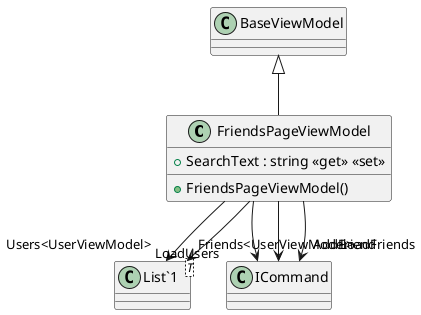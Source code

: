@startuml
class FriendsPageViewModel {
    + SearchText : string <<get>> <<set>>
    + FriendsPageViewModel()
}
class "List`1"<T> {
}
BaseViewModel <|-- FriendsPageViewModel
FriendsPageViewModel --> "Users<UserViewModel>" "List`1"
FriendsPageViewModel --> "LoadUsers" ICommand
FriendsPageViewModel --> "Friends<UserViewModel>" "List`1"
FriendsPageViewModel --> "LoadFriends" ICommand
FriendsPageViewModel --> "AddFriend" ICommand
@enduml
